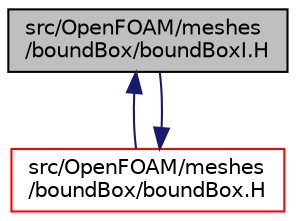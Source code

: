 digraph "src/OpenFOAM/meshes/boundBox/boundBoxI.H"
{
  bgcolor="transparent";
  edge [fontname="Helvetica",fontsize="10",labelfontname="Helvetica",labelfontsize="10"];
  node [fontname="Helvetica",fontsize="10",shape=record];
  Node1 [label="src/OpenFOAM/meshes\l/boundBox/boundBoxI.H",height=0.2,width=0.4,color="black", fillcolor="grey75", style="filled", fontcolor="black"];
  Node1 -> Node2 [dir="back",color="midnightblue",fontsize="10",style="solid",fontname="Helvetica"];
  Node2 [label="src/OpenFOAM/meshes\l/boundBox/boundBox.H",height=0.2,width=0.4,color="red",URL="$a08482.html"];
  Node2 -> Node1 [dir="back",color="midnightblue",fontsize="10",style="solid",fontname="Helvetica"];
}
